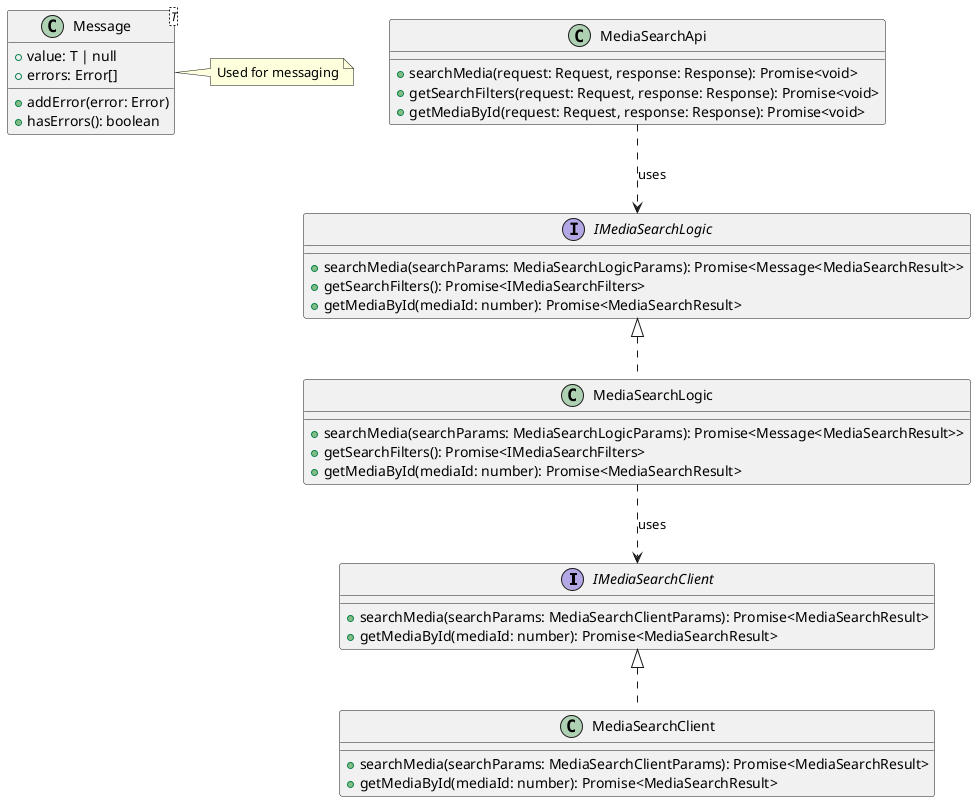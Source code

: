 @startuml

interface IMediaSearchClient {
    +searchMedia(searchParams: MediaSearchClientParams): Promise<MediaSearchResult>
    +getMediaById(mediaId: number): Promise<MediaSearchResult>
}

class MediaSearchClient implements IMediaSearchClient {
    +searchMedia(searchParams: MediaSearchClientParams): Promise<MediaSearchResult>
    +getMediaById(mediaId: number): Promise<MediaSearchResult>
}

interface IMediaSearchLogic {
    +searchMedia(searchParams: MediaSearchLogicParams): Promise<Message<MediaSearchResult>>
    +getSearchFilters(): Promise<IMediaSearchFilters>
    +getMediaById(mediaId: number): Promise<MediaSearchResult>
}

class MediaSearchLogic implements IMediaSearchLogic {
    +searchMedia(searchParams: MediaSearchLogicParams): Promise<Message<MediaSearchResult>>
    +getSearchFilters(): Promise<IMediaSearchFilters>
    +getMediaById(mediaId: number): Promise<MediaSearchResult>
}

class MediaSearchApi {
    +searchMedia(request: Request, response: Response): Promise<void>
    +getSearchFilters(request: Request, response: Response): Promise<void>
    +getMediaById(request: Request, response: Response): Promise<void>
}

class Message<T> {
    +value: T | null
    +errors: Error[]
    +addError(error: Error)
    +hasErrors(): boolean
}

note right of Message
    Used for messaging
end note

MediaSearchLogic ..> IMediaSearchClient : uses
MediaSearchApi ..> IMediaSearchLogic : uses

@enduml 